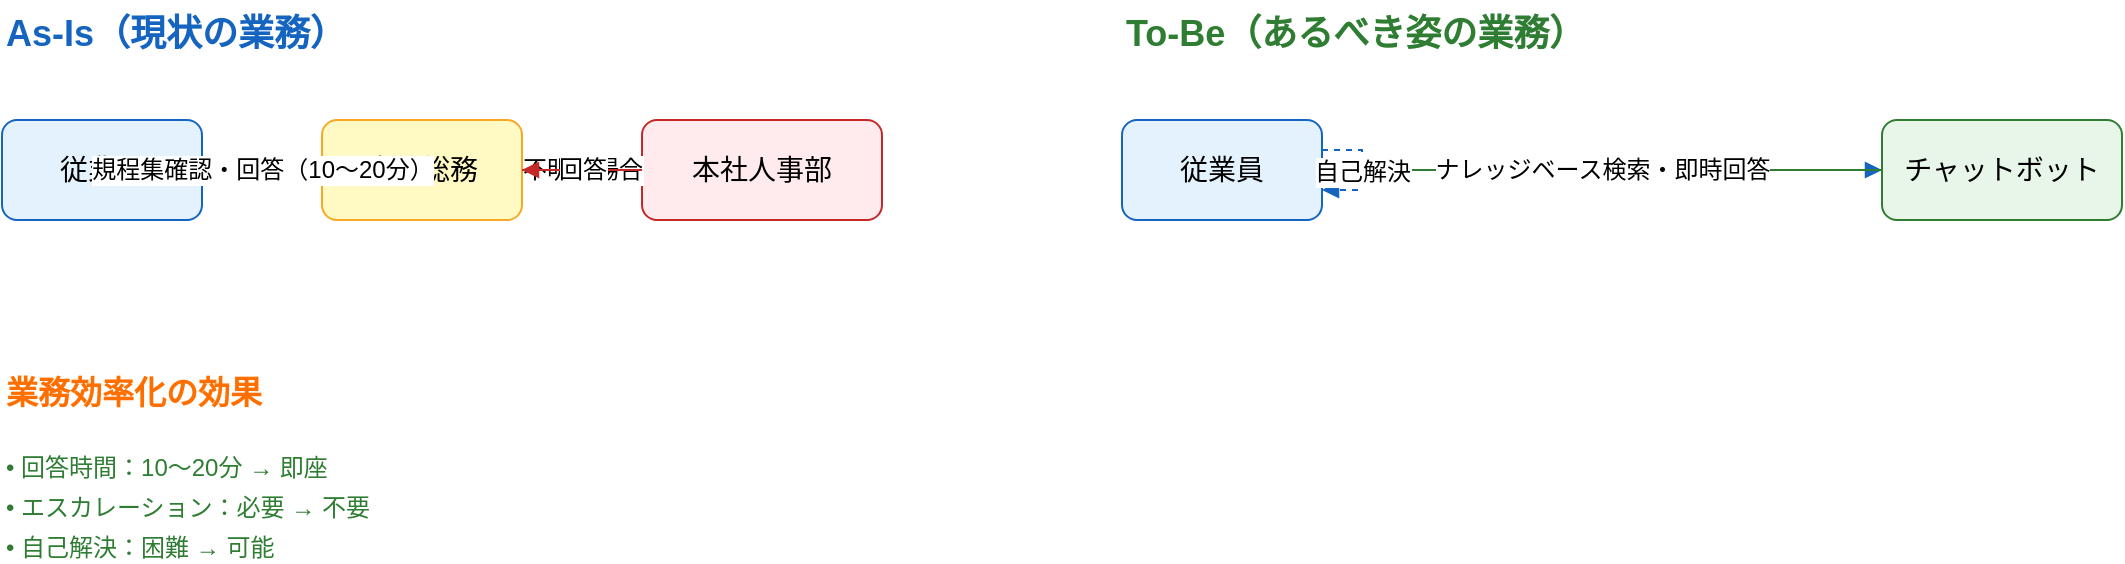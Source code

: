<mxfile>
    <diagram name="業務フロー比較_修正版" id="as_is_to_be_flow_fixed">
        <mxGraphModel dx="731" dy="1017" grid="1" gridSize="10" guides="1" tooltips="1" connect="1" arrows="1" fold="1" page="1" pageScale="1" pageWidth="1169" pageHeight="827" math="0" shadow="0">
            <root>
                <mxCell id="0"/>
                <mxCell id="1" parent="0"/>
                <mxCell id="as_is_title" value="As-Is（現状の業務）" style="text;html=1;fontSize=18;fontColor=#1565C0;fontStyle=1;" parent="1" vertex="1">
                    <mxGeometry x="40" y="20" width="200" height="30" as="geometry"/>
                </mxCell>
                <mxCell id="to_be_title" value="To-Be（あるべき姿の業務）" style="text;html=1;fontSize=18;fontColor=#2E7D32;fontStyle=1;" parent="1" vertex="1">
                    <mxGeometry x="600" y="20" width="250" height="30" as="geometry"/>
                </mxCell>
                <mxCell id="as_emp" value="従業員" style="rounded=1;whiteSpace=wrap;html=1;fillColor=#E3F2FD;strokeColor=#1565C0;fontSize=14;" parent="1" vertex="1">
                    <mxGeometry x="40" y="80" width="100" height="50" as="geometry"/>
                </mxCell>
                <mxCell id="as_soumu" value="支店総務" style="rounded=1;whiteSpace=wrap;html=1;fillColor=#FFF9C4;strokeColor=#F9A825;fontSize=14;" parent="1" vertex="1">
                    <mxGeometry x="200" y="80" width="100" height="50" as="geometry"/>
                </mxCell>
                <mxCell id="as_hr" value="本社人事部" style="rounded=1;whiteSpace=wrap;html=1;fillColor=#FFEBEE;strokeColor=#C62828;fontSize=14;" parent="1" vertex="1">
                    <mxGeometry x="360" y="80" width="120" height="50" as="geometry"/>
                </mxCell>
                <mxCell id="as_q1" value="規程に関する質問" style="edgeStyle=orthogonalEdgeStyle;rounded=0;html=1;strokeColor=#1565C0;endArrow=block;endFill=1;fontSize=12;" parent="1" source="as_emp" target="as_soumu" edge="1">
                    <mxGeometry relative="1" as="geometry"/>
                </mxCell>
                <mxCell id="as_a1" value="規程集確認・回答（10～20分）" style="edgeStyle=orthogonalEdgeStyle;rounded=0;html=1;strokeColor=#F9A825;endArrow=block;endFill=1;fontSize=12;" parent="1" source="as_soumu" target="as_emp" edge="1">
                    <mxGeometry relative="1" as="geometry">
                        <mxPoint x="90" y="130" as="targetPoint"/>
                    </mxGeometry>
                </mxCell>
                <mxCell id="as_escalate" value="不明な場合" style="edgeStyle=orthogonalEdgeStyle;rounded=0;html=1;strokeColor=#C62828;dashed=1;endArrow=block;endFill=1;fontSize=12;" parent="1" source="as_soumu" target="as_hr" edge="1">
                    <mxGeometry relative="1" as="geometry"/>
                </mxCell>
                <mxCell id="as_hr_reply" value="回答" style="edgeStyle=orthogonalEdgeStyle;rounded=0;html=1;strokeColor=#C62828;endArrow=block;endFill=1;fontSize=12;" parent="1" source="as_hr" target="as_soumu" edge="1">
                    <mxGeometry relative="1" as="geometry">
                        <mxPoint x="250" y="130" as="targetPoint"/>
                    </mxGeometry>
                </mxCell>
                <mxCell id="to_emp" value="従業員" style="rounded=1;whiteSpace=wrap;html=1;fillColor=#E3F2FD;strokeColor=#1565C0;fontSize=14;" parent="1" vertex="1">
                    <mxGeometry x="600" y="80" width="100" height="50" as="geometry"/>
                </mxCell>
                <mxCell id="to_bot" value="チャットボット" style="rounded=1;whiteSpace=wrap;html=1;fillColor=#E8F5E9;strokeColor=#2E7D32;fontSize=14;" parent="1" vertex="1">
                    <mxGeometry x="980" y="80" width="120" height="50" as="geometry"/>
                </mxCell>
                <mxCell id="to_q1" value="自然言語で質問" style="edgeStyle=orthogonalEdgeStyle;rounded=0;html=1;strokeColor=#1565C0;endArrow=block;endFill=1;fontSize=12;" parent="1" source="to_emp" target="to_bot" edge="1">
                    <mxGeometry relative="1" as="geometry"/>
                </mxCell>
                <mxCell id="to_a1" value="ナレッジベース検索・即時回答" style="edgeStyle=orthogonalEdgeStyle;rounded=0;html=1;strokeColor=#2E7D32;endArrow=block;endFill=1;fontSize=12;" parent="1" source="to_bot" target="to_emp" edge="1">
                    <mxGeometry relative="1" as="geometry">
                        <mxPoint x="650" y="130" as="targetPoint"/>
                        <mxPoint as="offset"/>
                    </mxGeometry>
                </mxCell>
                <mxCell id="to_self" value="自己解決" style="edgeStyle=orthogonalEdgeStyle;rounded=0;html=1;strokeColor=#1565C0;dashed=1;endArrow=block;endFill=1;fontSize=12;" parent="1" source="to_emp" target="to_emp" edge="1">
                    <mxGeometry x="0.018" relative="1" as="geometry">
                        <mxPoint x="650" y="160" as="targetPoint"/>
                        <mxPoint as="offset"/>
                    </mxGeometry>
                </mxCell>
                <mxCell id="comparison_title" value="業務効率化の効果" style="text;html=1;fontSize=16;fontColor=#FF6F00;fontStyle=1;" parent="1" vertex="1">
                    <mxGeometry x="40" y="200" width="200" height="30" as="geometry"/>
                </mxCell>
                <mxCell id="effect1" value="• 回答時間：10～20分 → 即座" style="text;html=1;fontSize=12;fontColor=#2E7D32;" parent="1" vertex="1">
                    <mxGeometry x="40" y="240" width="250" height="20" as="geometry"/>
                </mxCell>
                <mxCell id="effect2" value="• エスカレーション：必要 → 不要" style="text;html=1;fontSize=12;fontColor=#2E7D32;" parent="1" vertex="1">
                    <mxGeometry x="40" y="260" width="250" height="20" as="geometry"/>
                </mxCell>
                <mxCell id="effect3" value="• 自己解決：困難 → 可能" style="text;html=1;fontSize=12;fontColor=#2E7D32;" parent="1" vertex="1">
                    <mxGeometry x="40" y="280" width="250" height="20" as="geometry"/>
                </mxCell>
            </root>
        </mxGraphModel>
    </diagram>
</mxfile>